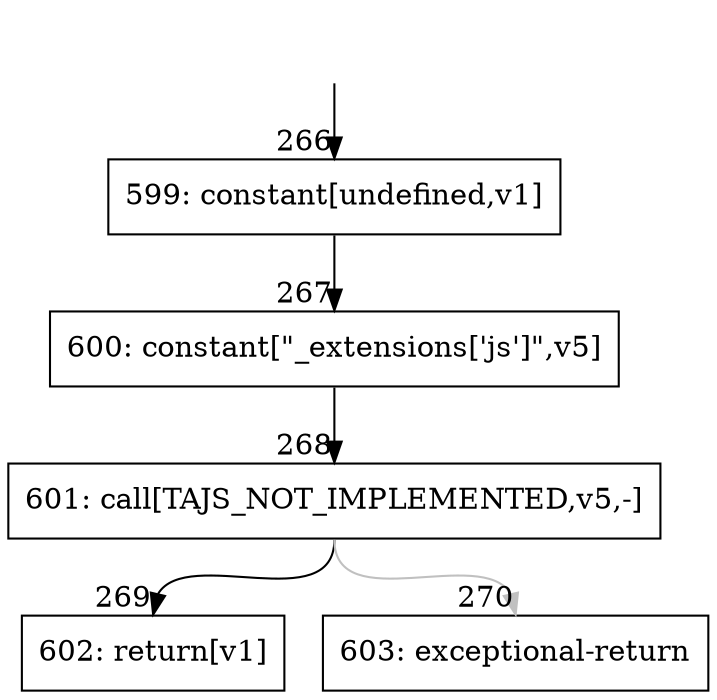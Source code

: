 digraph {
rankdir="TD"
BB_entry25[shape=none,label=""];
BB_entry25 -> BB266 [tailport=s, headport=n, headlabel="    266"]
BB266 [shape=record label="{599: constant[undefined,v1]}" ] 
BB266 -> BB267 [tailport=s, headport=n, headlabel="      267"]
BB267 [shape=record label="{600: constant[\"_extensions['js']\",v5]}" ] 
BB267 -> BB268 [tailport=s, headport=n, headlabel="      268"]
BB268 [shape=record label="{601: call[TAJS_NOT_IMPLEMENTED,v5,-]}" ] 
BB268 -> BB269 [tailport=s, headport=n, headlabel="      269"]
BB268 -> BB270 [tailport=s, headport=n, color=gray, headlabel="      270"]
BB269 [shape=record label="{602: return[v1]}" ] 
BB270 [shape=record label="{603: exceptional-return}" ] 
}
